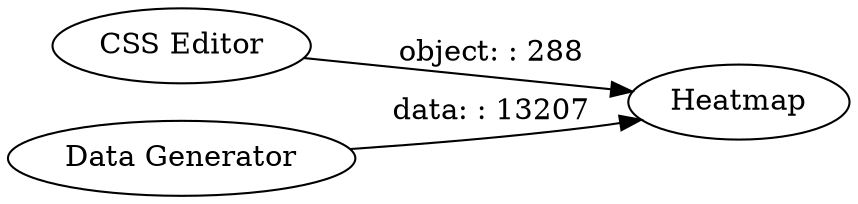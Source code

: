 digraph {
	"7138099788986451012_2130" [label="CSS Editor"]
	"7138099788986451012_2128" [label=Heatmap]
	"7138099788986451012_2129" [label="Data Generator"]
	"7138099788986451012_2130" -> "7138099788986451012_2128" [label="object: : 288"]
	"7138099788986451012_2129" -> "7138099788986451012_2128" [label="data: : 13207"]
	rankdir=LR
}
